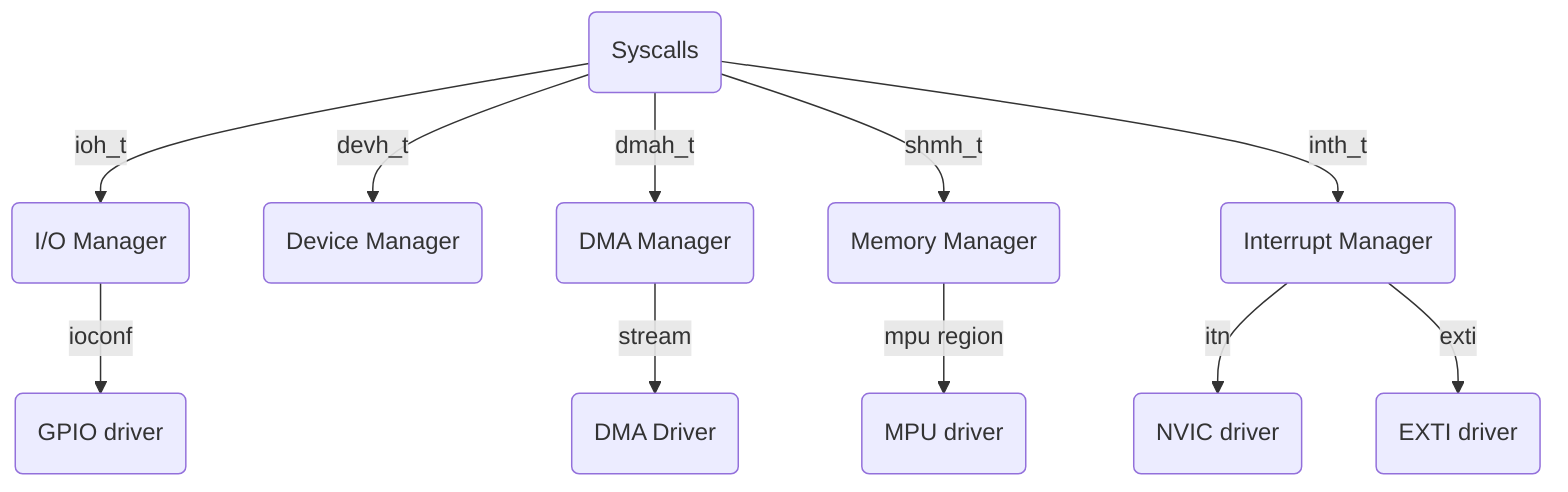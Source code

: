 flowchart TD
    A(Syscalls) -->|ioh_t| B(I/O Manager)
    A -->|devh_t| C(Device Manager)
    A -->|dmah_t| D(DMA Manager)
    A -->|shmh_t| E(Memory Manager)
    A -->|inth_t| F(Interrupt Manager)

    F -->|itn| G(NVIC driver)
    F -->|exti| H(EXTI driver)
    E -->|mpu region| I(MPU driver)
    D -->|stream| J(DMA Driver)
    B -->|ioconf| K(GPIO driver)